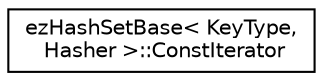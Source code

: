 digraph "Graphical Class Hierarchy"
{
 // LATEX_PDF_SIZE
  edge [fontname="Helvetica",fontsize="10",labelfontname="Helvetica",labelfontsize="10"];
  node [fontname="Helvetica",fontsize="10",shape=record];
  rankdir="LR";
  Node0 [label="ezHashSetBase\< KeyType,\l Hasher \>::ConstIterator",height=0.2,width=0.4,color="black", fillcolor="white", style="filled",URL="$d3/d30/classez_hash_set_base_1_1_const_iterator.htm",tooltip="Const iterator."];
}
